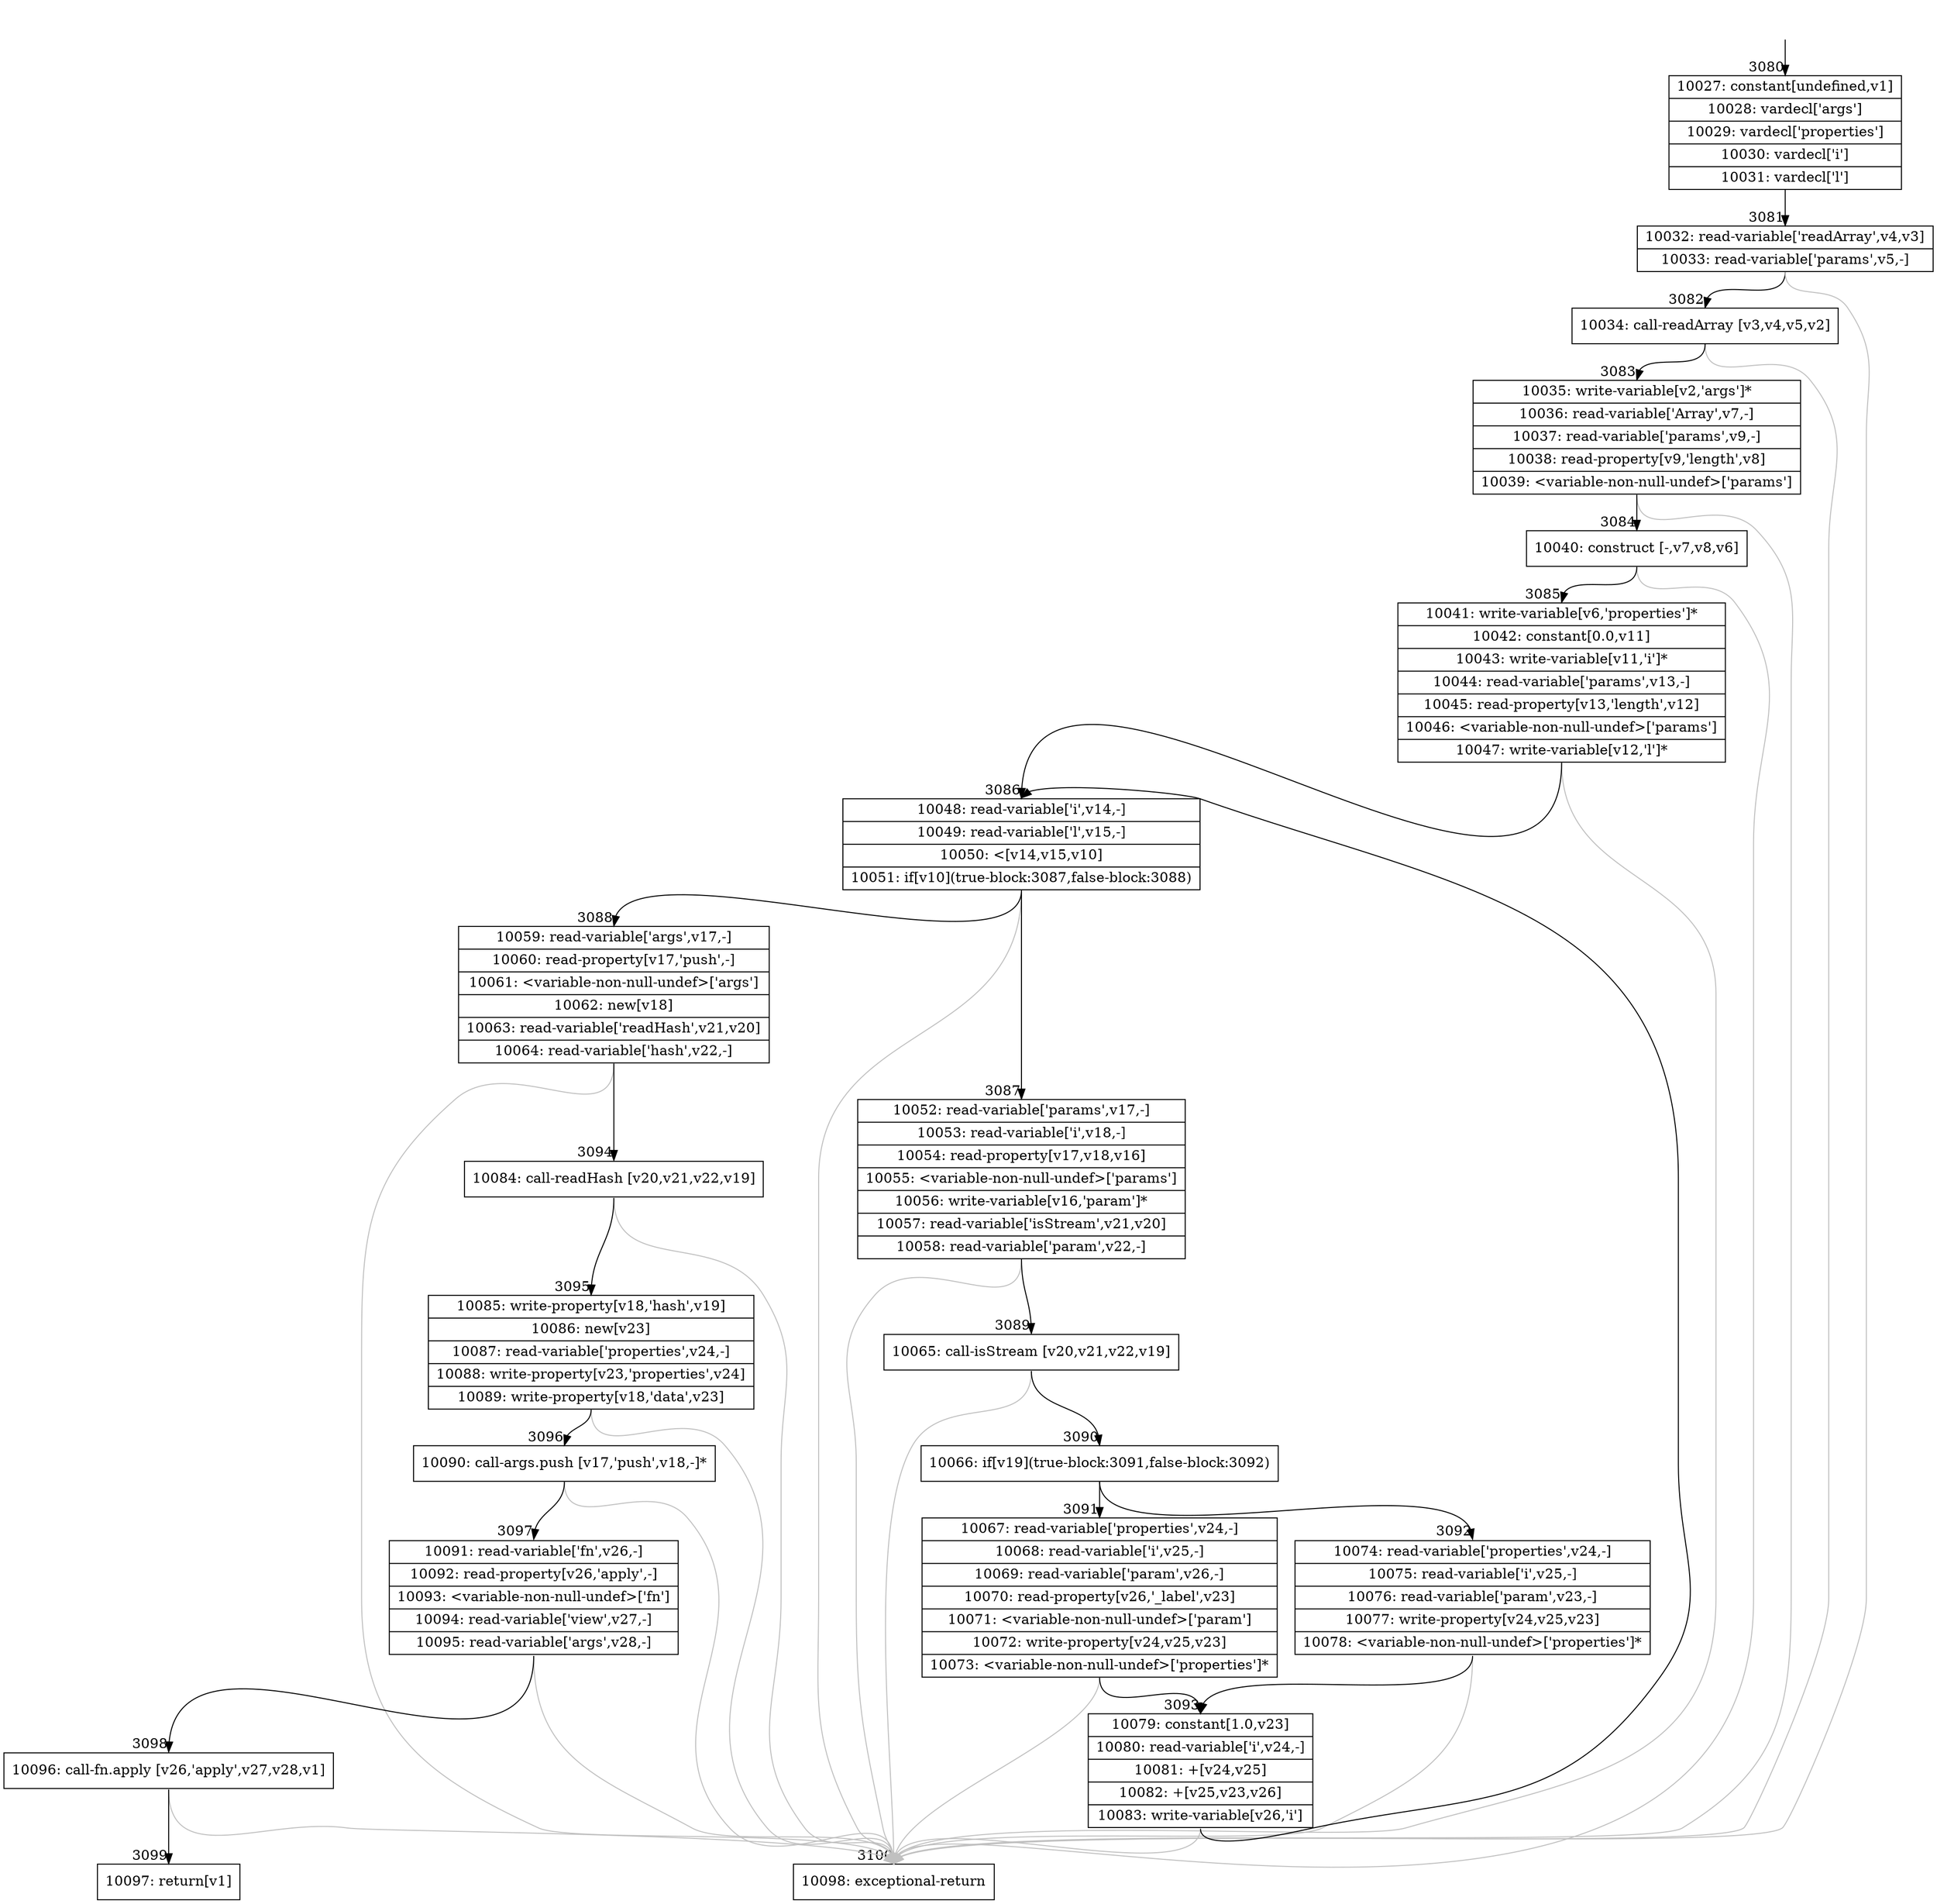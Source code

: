 digraph {
rankdir="TD"
BB_entry252[shape=none,label=""];
BB_entry252 -> BB3080 [tailport=s, headport=n, headlabel="    3080"]
BB3080 [shape=record label="{10027: constant[undefined,v1]|10028: vardecl['args']|10029: vardecl['properties']|10030: vardecl['i']|10031: vardecl['l']}" ] 
BB3080 -> BB3081 [tailport=s, headport=n, headlabel="      3081"]
BB3081 [shape=record label="{10032: read-variable['readArray',v4,v3]|10033: read-variable['params',v5,-]}" ] 
BB3081 -> BB3082 [tailport=s, headport=n, headlabel="      3082"]
BB3081 -> BB3100 [tailport=s, headport=n, color=gray, headlabel="      3100"]
BB3082 [shape=record label="{10034: call-readArray [v3,v4,v5,v2]}" ] 
BB3082 -> BB3083 [tailport=s, headport=n, headlabel="      3083"]
BB3082 -> BB3100 [tailport=s, headport=n, color=gray]
BB3083 [shape=record label="{10035: write-variable[v2,'args']*|10036: read-variable['Array',v7,-]|10037: read-variable['params',v9,-]|10038: read-property[v9,'length',v8]|10039: \<variable-non-null-undef\>['params']}" ] 
BB3083 -> BB3084 [tailport=s, headport=n, headlabel="      3084"]
BB3083 -> BB3100 [tailport=s, headport=n, color=gray]
BB3084 [shape=record label="{10040: construct [-,v7,v8,v6]}" ] 
BB3084 -> BB3085 [tailport=s, headport=n, headlabel="      3085"]
BB3084 -> BB3100 [tailport=s, headport=n, color=gray]
BB3085 [shape=record label="{10041: write-variable[v6,'properties']*|10042: constant[0.0,v11]|10043: write-variable[v11,'i']*|10044: read-variable['params',v13,-]|10045: read-property[v13,'length',v12]|10046: \<variable-non-null-undef\>['params']|10047: write-variable[v12,'l']*}" ] 
BB3085 -> BB3086 [tailport=s, headport=n, headlabel="      3086"]
BB3085 -> BB3100 [tailport=s, headport=n, color=gray]
BB3086 [shape=record label="{10048: read-variable['i',v14,-]|10049: read-variable['l',v15,-]|10050: \<[v14,v15,v10]|10051: if[v10](true-block:3087,false-block:3088)}" ] 
BB3086 -> BB3087 [tailport=s, headport=n, headlabel="      3087"]
BB3086 -> BB3088 [tailport=s, headport=n, headlabel="      3088"]
BB3086 -> BB3100 [tailport=s, headport=n, color=gray]
BB3087 [shape=record label="{10052: read-variable['params',v17,-]|10053: read-variable['i',v18,-]|10054: read-property[v17,v18,v16]|10055: \<variable-non-null-undef\>['params']|10056: write-variable[v16,'param']*|10057: read-variable['isStream',v21,v20]|10058: read-variable['param',v22,-]}" ] 
BB3087 -> BB3089 [tailport=s, headport=n, headlabel="      3089"]
BB3087 -> BB3100 [tailport=s, headport=n, color=gray]
BB3088 [shape=record label="{10059: read-variable['args',v17,-]|10060: read-property[v17,'push',-]|10061: \<variable-non-null-undef\>['args']|10062: new[v18]|10063: read-variable['readHash',v21,v20]|10064: read-variable['hash',v22,-]}" ] 
BB3088 -> BB3094 [tailport=s, headport=n, headlabel="      3094"]
BB3088 -> BB3100 [tailport=s, headport=n, color=gray]
BB3089 [shape=record label="{10065: call-isStream [v20,v21,v22,v19]}" ] 
BB3089 -> BB3090 [tailport=s, headport=n, headlabel="      3090"]
BB3089 -> BB3100 [tailport=s, headport=n, color=gray]
BB3090 [shape=record label="{10066: if[v19](true-block:3091,false-block:3092)}" ] 
BB3090 -> BB3091 [tailport=s, headport=n, headlabel="      3091"]
BB3090 -> BB3092 [tailport=s, headport=n, headlabel="      3092"]
BB3091 [shape=record label="{10067: read-variable['properties',v24,-]|10068: read-variable['i',v25,-]|10069: read-variable['param',v26,-]|10070: read-property[v26,'_label',v23]|10071: \<variable-non-null-undef\>['param']|10072: write-property[v24,v25,v23]|10073: \<variable-non-null-undef\>['properties']*}" ] 
BB3091 -> BB3093 [tailport=s, headport=n, headlabel="      3093"]
BB3091 -> BB3100 [tailport=s, headport=n, color=gray]
BB3092 [shape=record label="{10074: read-variable['properties',v24,-]|10075: read-variable['i',v25,-]|10076: read-variable['param',v23,-]|10077: write-property[v24,v25,v23]|10078: \<variable-non-null-undef\>['properties']*}" ] 
BB3092 -> BB3093 [tailport=s, headport=n]
BB3092 -> BB3100 [tailport=s, headport=n, color=gray]
BB3093 [shape=record label="{10079: constant[1.0,v23]|10080: read-variable['i',v24,-]|10081: +[v24,v25]|10082: +[v25,v23,v26]|10083: write-variable[v26,'i']}" ] 
BB3093 -> BB3086 [tailport=s, headport=n]
BB3093 -> BB3100 [tailport=s, headport=n, color=gray]
BB3094 [shape=record label="{10084: call-readHash [v20,v21,v22,v19]}" ] 
BB3094 -> BB3095 [tailport=s, headport=n, headlabel="      3095"]
BB3094 -> BB3100 [tailport=s, headport=n, color=gray]
BB3095 [shape=record label="{10085: write-property[v18,'hash',v19]|10086: new[v23]|10087: read-variable['properties',v24,-]|10088: write-property[v23,'properties',v24]|10089: write-property[v18,'data',v23]}" ] 
BB3095 -> BB3096 [tailport=s, headport=n, headlabel="      3096"]
BB3095 -> BB3100 [tailport=s, headport=n, color=gray]
BB3096 [shape=record label="{10090: call-args.push [v17,'push',v18,-]*}" ] 
BB3096 -> BB3097 [tailport=s, headport=n, headlabel="      3097"]
BB3096 -> BB3100 [tailport=s, headport=n, color=gray]
BB3097 [shape=record label="{10091: read-variable['fn',v26,-]|10092: read-property[v26,'apply',-]|10093: \<variable-non-null-undef\>['fn']|10094: read-variable['view',v27,-]|10095: read-variable['args',v28,-]}" ] 
BB3097 -> BB3098 [tailport=s, headport=n, headlabel="      3098"]
BB3097 -> BB3100 [tailport=s, headport=n, color=gray]
BB3098 [shape=record label="{10096: call-fn.apply [v26,'apply',v27,v28,v1]}" ] 
BB3098 -> BB3099 [tailport=s, headport=n, headlabel="      3099"]
BB3098 -> BB3100 [tailport=s, headport=n, color=gray]
BB3099 [shape=record label="{10097: return[v1]}" ] 
BB3100 [shape=record label="{10098: exceptional-return}" ] 
//#$~ 5161
}

